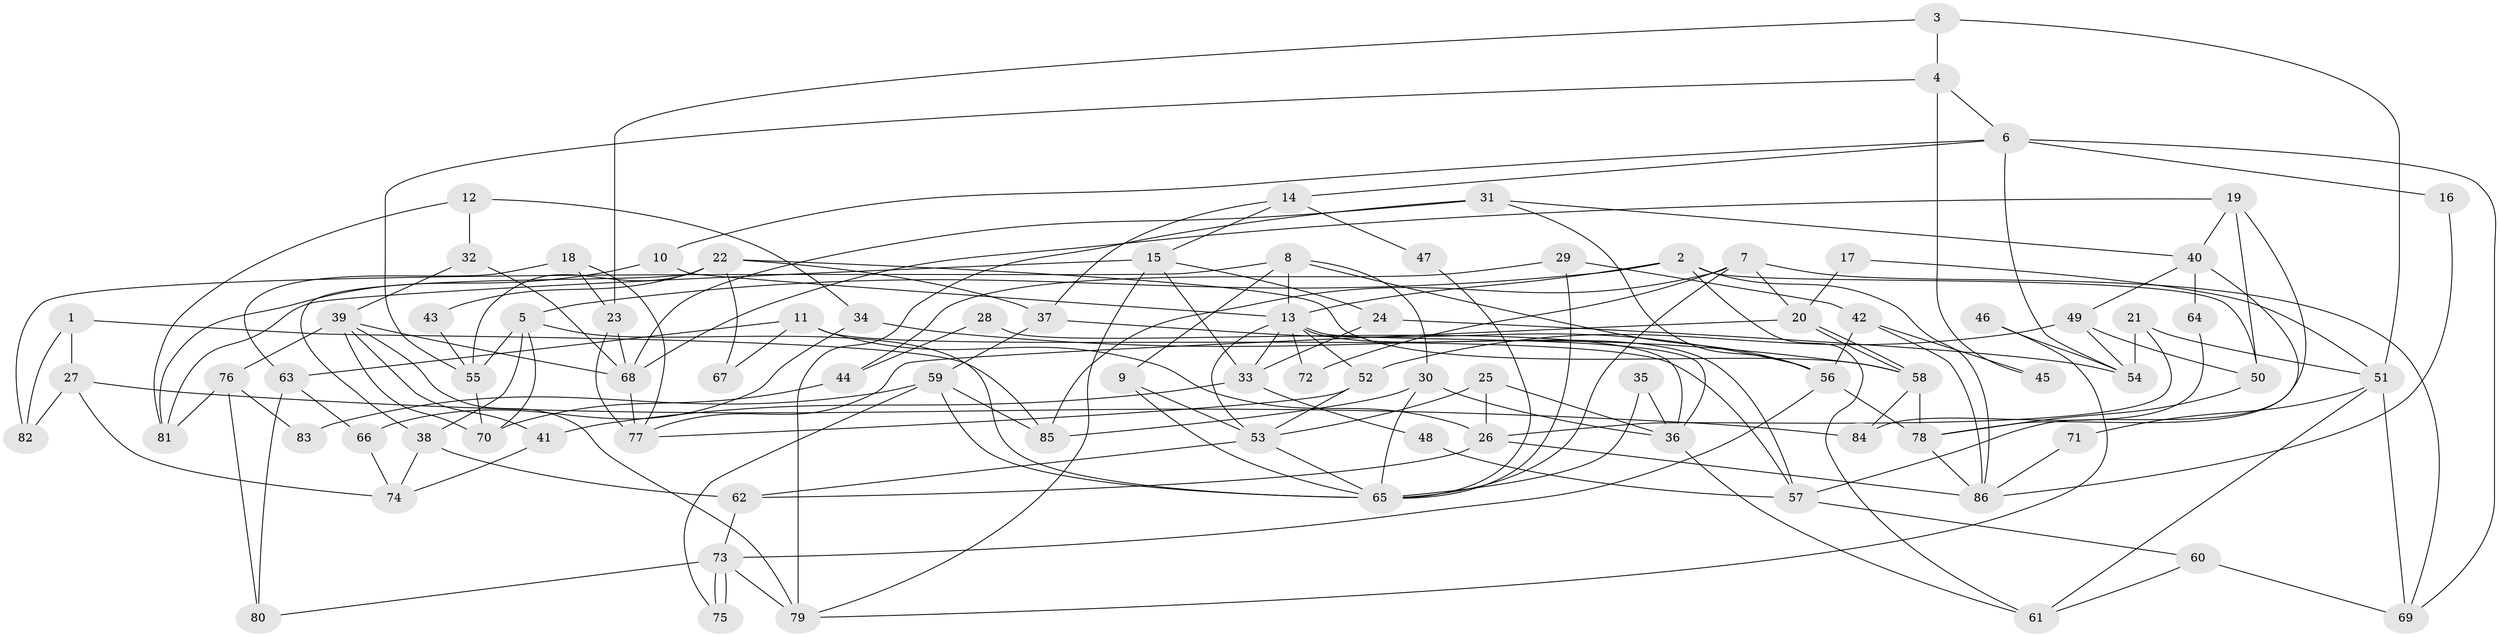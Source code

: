 // coarse degree distribution, {3: 0.16666666666666666, 8: 0.05, 4: 0.26666666666666666, 5: 0.15, 7: 0.08333333333333333, 10: 0.016666666666666666, 2: 0.11666666666666667, 6: 0.11666666666666667, 9: 0.03333333333333333}
// Generated by graph-tools (version 1.1) at 2025/24/03/03/25 07:24:02]
// undirected, 86 vertices, 172 edges
graph export_dot {
graph [start="1"]
  node [color=gray90,style=filled];
  1;
  2;
  3;
  4;
  5;
  6;
  7;
  8;
  9;
  10;
  11;
  12;
  13;
  14;
  15;
  16;
  17;
  18;
  19;
  20;
  21;
  22;
  23;
  24;
  25;
  26;
  27;
  28;
  29;
  30;
  31;
  32;
  33;
  34;
  35;
  36;
  37;
  38;
  39;
  40;
  41;
  42;
  43;
  44;
  45;
  46;
  47;
  48;
  49;
  50;
  51;
  52;
  53;
  54;
  55;
  56;
  57;
  58;
  59;
  60;
  61;
  62;
  63;
  64;
  65;
  66;
  67;
  68;
  69;
  70;
  71;
  72;
  73;
  74;
  75;
  76;
  77;
  78;
  79;
  80;
  81;
  82;
  83;
  84;
  85;
  86;
  1 -- 85;
  1 -- 82;
  1 -- 27;
  2 -- 50;
  2 -- 13;
  2 -- 5;
  2 -- 61;
  2 -- 86;
  3 -- 4;
  3 -- 23;
  3 -- 51;
  4 -- 6;
  4 -- 55;
  4 -- 45;
  5 -- 65;
  5 -- 38;
  5 -- 55;
  5 -- 70;
  6 -- 54;
  6 -- 14;
  6 -- 10;
  6 -- 16;
  6 -- 69;
  7 -- 69;
  7 -- 65;
  7 -- 20;
  7 -- 72;
  7 -- 85;
  8 -- 56;
  8 -- 9;
  8 -- 13;
  8 -- 30;
  8 -- 82;
  9 -- 53;
  9 -- 65;
  10 -- 13;
  10 -- 81;
  11 -- 57;
  11 -- 26;
  11 -- 63;
  11 -- 67;
  12 -- 32;
  12 -- 81;
  12 -- 34;
  13 -- 53;
  13 -- 33;
  13 -- 36;
  13 -- 52;
  13 -- 57;
  13 -- 72;
  14 -- 37;
  14 -- 15;
  14 -- 47;
  15 -- 81;
  15 -- 33;
  15 -- 24;
  15 -- 79;
  16 -- 86;
  17 -- 51;
  17 -- 20;
  18 -- 23;
  18 -- 77;
  18 -- 63;
  19 -- 68;
  19 -- 50;
  19 -- 40;
  19 -- 78;
  20 -- 58;
  20 -- 58;
  20 -- 77;
  21 -- 54;
  21 -- 51;
  21 -- 26;
  22 -- 38;
  22 -- 58;
  22 -- 37;
  22 -- 43;
  22 -- 55;
  22 -- 67;
  23 -- 68;
  23 -- 77;
  24 -- 33;
  24 -- 54;
  25 -- 26;
  25 -- 36;
  25 -- 53;
  26 -- 86;
  26 -- 62;
  27 -- 74;
  27 -- 82;
  27 -- 84;
  28 -- 44;
  28 -- 36;
  29 -- 65;
  29 -- 42;
  29 -- 44;
  30 -- 65;
  30 -- 36;
  30 -- 85;
  31 -- 40;
  31 -- 79;
  31 -- 56;
  31 -- 68;
  32 -- 68;
  32 -- 39;
  33 -- 41;
  33 -- 48;
  34 -- 58;
  34 -- 66;
  35 -- 65;
  35 -- 36;
  36 -- 61;
  37 -- 56;
  37 -- 59;
  38 -- 62;
  38 -- 74;
  39 -- 70;
  39 -- 68;
  39 -- 41;
  39 -- 76;
  39 -- 79;
  40 -- 57;
  40 -- 49;
  40 -- 64;
  41 -- 74;
  42 -- 56;
  42 -- 86;
  42 -- 45;
  43 -- 55;
  44 -- 70;
  46 -- 79;
  46 -- 54;
  47 -- 65;
  48 -- 57;
  49 -- 52;
  49 -- 50;
  49 -- 54;
  50 -- 78;
  51 -- 61;
  51 -- 69;
  51 -- 71;
  52 -- 53;
  52 -- 77;
  53 -- 62;
  53 -- 65;
  55 -- 70;
  56 -- 73;
  56 -- 78;
  57 -- 60;
  58 -- 78;
  58 -- 84;
  59 -- 85;
  59 -- 65;
  59 -- 75;
  59 -- 83;
  60 -- 61;
  60 -- 69;
  62 -- 73;
  63 -- 66;
  63 -- 80;
  64 -- 84;
  66 -- 74;
  68 -- 77;
  71 -- 86;
  73 -- 79;
  73 -- 75;
  73 -- 75;
  73 -- 80;
  76 -- 80;
  76 -- 81;
  76 -- 83;
  78 -- 86;
}
